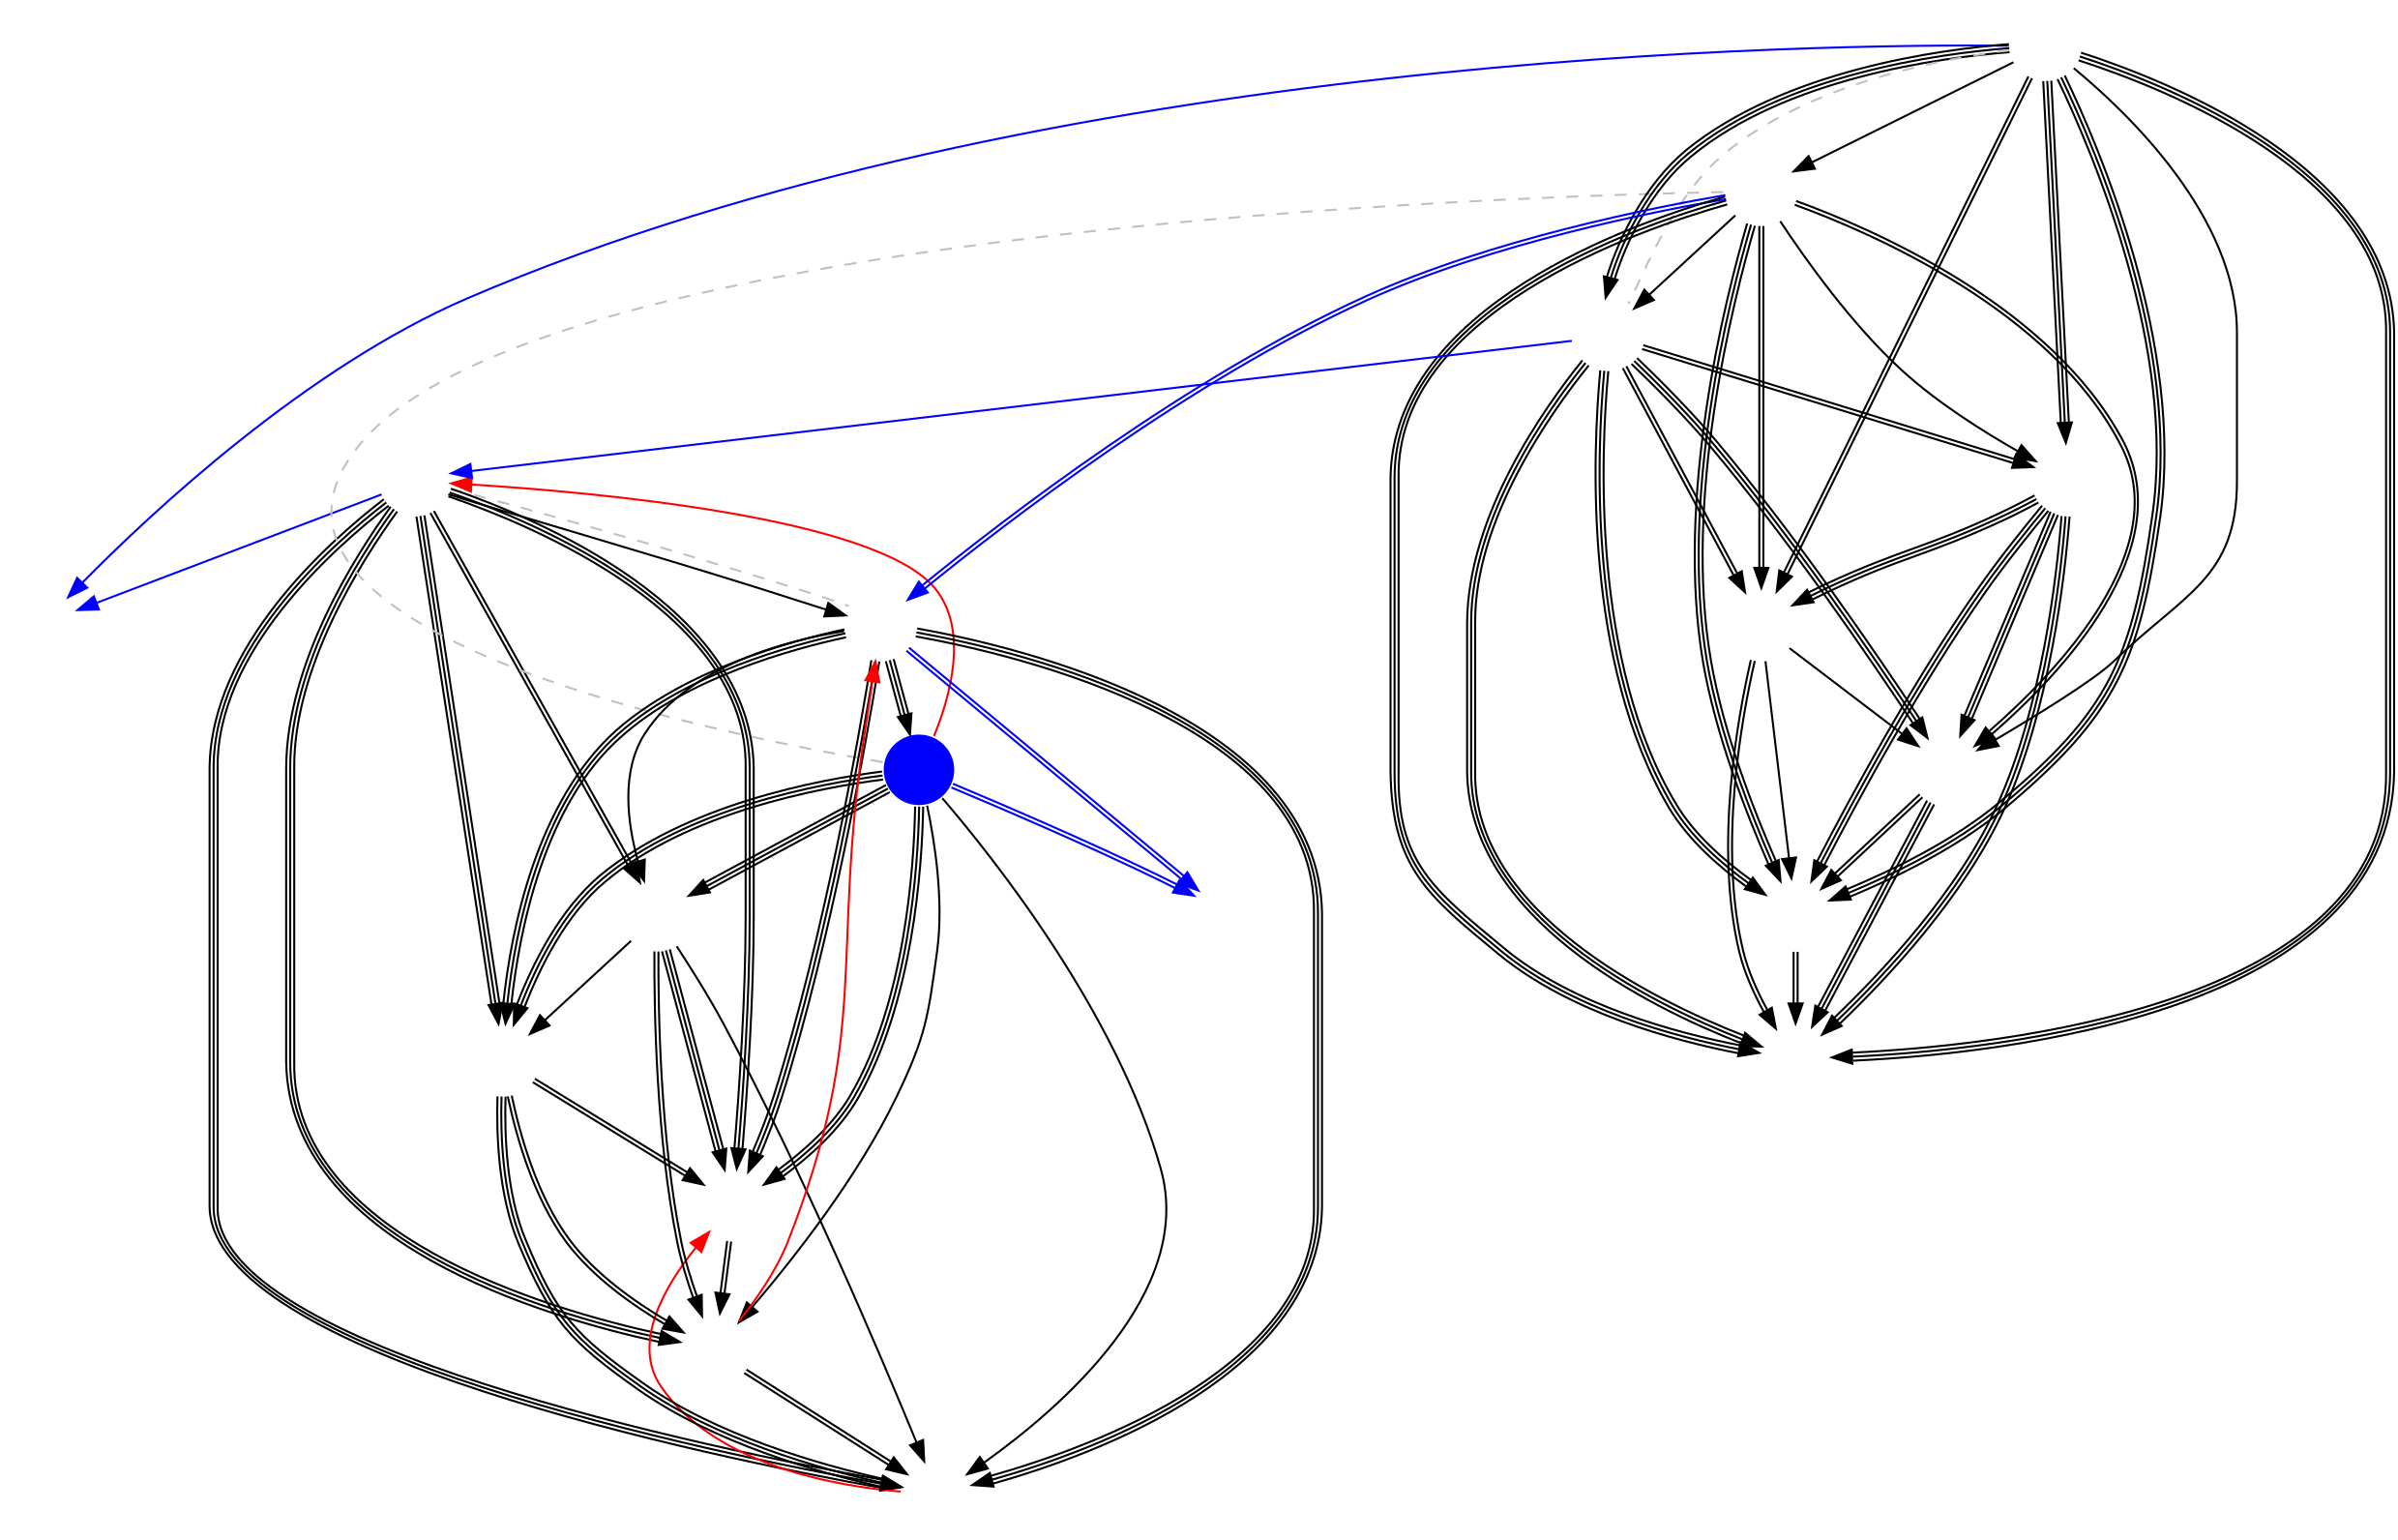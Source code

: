 digraph West {
	node [shape=circle fixedsize=true width=.5 label="" color="white" margin=0.5];
	imagepath="logos/";

	NOM	[image="nomia.png"]
	INF	[image="infamous.png"]

	subgraph NA {
		T8	[image="team-8.png"];
		TS	[image="tempo-storm.png" style=filled fillcolor=blue];
		NVT	[image="naventic.png"];
		BST	[image="b-step.png"];
		GFE	[image="gale-force-esports.png"];
		NT	[image="no-tomorrow.png"];
		SSS	[image="superstars.png"];
		TF	[image="team-freedom.png"];

		/* Week 1 */
		TS	->	NVT			[ color="black" ]
		T8	->	NT			[ color="black:black:black" ]
		SSS	->	TF			[ color="black:black" ]
		GFE	->	BST			[ color="black" ]
		T8	->	BST			[ color="black:black" ]
		GFE	->	NVT			[ color="black:black:black" ]

		/* Week 2 */
		TS	->	TF			[ color="black" ]
		SSS	->	NT			[ color="black:black" ]
		TS	->	BST			[ color="black:black:black" ]
		NVT	->	NT			[ constraint=false color=red ]
		TF	->	GFE			[ constraint=false color=red ]
		T8	->	SSS			[ color="black:black:black" ]

		/* Week 3 */
		BST	->	NT			[ color="black:black:black" ]
		GFE	->	SSS			[ color="black:black:black" ]
		TF	->	NVT			[ color="black:black" ]
		TS	->	T8			[ /*color="black"*/ color=red constraint=false ]
		T8	->	GFE			[ color="black" /*color=red constraint=false*/ ]
		BST	->	TF			[ color="black:black" ]

		/* Week 4 */
		TS	->	NT			[ color="black:black:black" ]
		SSS	->	NVT			[ color="black:black:black" ]
		BST	->	SSS			[ color="black" ]
		T8	->	NVT			[ color="black:black:black" ]
		GFE	->	TS			[ color="black:black:black" ]
		NT	->	TF			[ color="black:black" ]

		/* Week 5 */
		GFE	->	NT			[ color="black:black:black" ]
		BST	->	NVT			[ color="black" ]
		TS	->	SSS			[ color="black:black:black" ]
		T8	->	TF			[ color="black:black:black" ]
		
	}

	subgraph EU {
		MSF	[image="misfits.png"];
		FNC	[image="fnatic.png"];
		DIG	[image="dignitas.png"];
		EXP	[image="expert.png"];
		PD	[image="playing-ducks.png"];
		BEG	[image="begenius.png"];
		SNG	[image="team-synergy.png"];
		TRC	[image="tricked.png"];

		/* Week 1 */
		MSF	->	DIG		[ color="black:black:black" ]
		EXP	->	PD		[ color="black:black:black" ]
		SNG	->	BEG		[ color="black:black" ]
		FNC	->	TRC		[ color="black:black" ]
		EXP	->	TRC		[ color="black:black:black" ]
		MSF	->	FNC		[ color="black" ]

		/* Week 2 */
		DIG	->	SNG		[ color="black:black:black" ]
		PD	->	BEG		[ color="black:black" ]
		DIG	->	TRC		[ color="black:black:black" ]
		MSF	->	PD		[ color="black:black" ]
		FNC	->	SNG		[ color="black:black:black" ]
		EXP	->	BEG		[ color="black:black:black" ]

		/* Week 3 */
		PD	->	TRC		[ color="black" ]
		FNC	->	BEG		[ color="black:black:black" ]
		MSF	->	SNG		[ color="black:black:black" ]
		DIG	->	EXP		[ color="black:black" ]
		FNC	->	EXP		[ color="black" ]
		TRC	->	SNG		[ color="black:black" ]

		/* Week 4 */
		DIG	->	PD		[ color="black:black" ]
		MSF	->	BEG		[ color="black:black:black" ]
		TRC	->	BEG		[ color="black:black:black" ]
		MSF	->	EXP		[ color="black:black:black" ]
		FNC	->	DIG		[ color="black" ]
		PD	->	SNG		[ color="black" ]

		/* Week 5 */
		FNC	->	PD		[ color="black:black" ]
		MSF	->	TRC		[ color="black" ]
		DIG	->	BEG		[ color="black:black:black" ]
		EXP	->	SNG		[ color="black:black:black" ]
		
	}

	/*** Western Clash ***/

	/* Upper Bracket: Round 1 */
	MSF	->	NOM	[ color="blue" ]
	DIG	->	T8	[ color="blue" ]
	TS	->	INF	[ color="blue:blue" ]
	FNC	->	GFE	[ color="blue:blue" ]

	/* Lower Bracket: Round 1 */
	T8	->	NOM	[ color="blue" ]
	GFE	->	INF	[ color="blue:blue" ]
	
	/* Upper Bracket: Round 2 */
	edge [ color=gray style=dashed constraint=false dir=none ]
	MSF	->	DIG	[  ]
	TS	->	FNC	[  ]

	/* Lower Bracket: Round 2 */
	T8	->	GFE	[  ]

	/* Upper Bracket: Round 3 */

	/* Lower Bracket: Round 3 */

	/* Upper Bracket: Round 4 */

	/* Lower Bracket: Round 4 */

}
